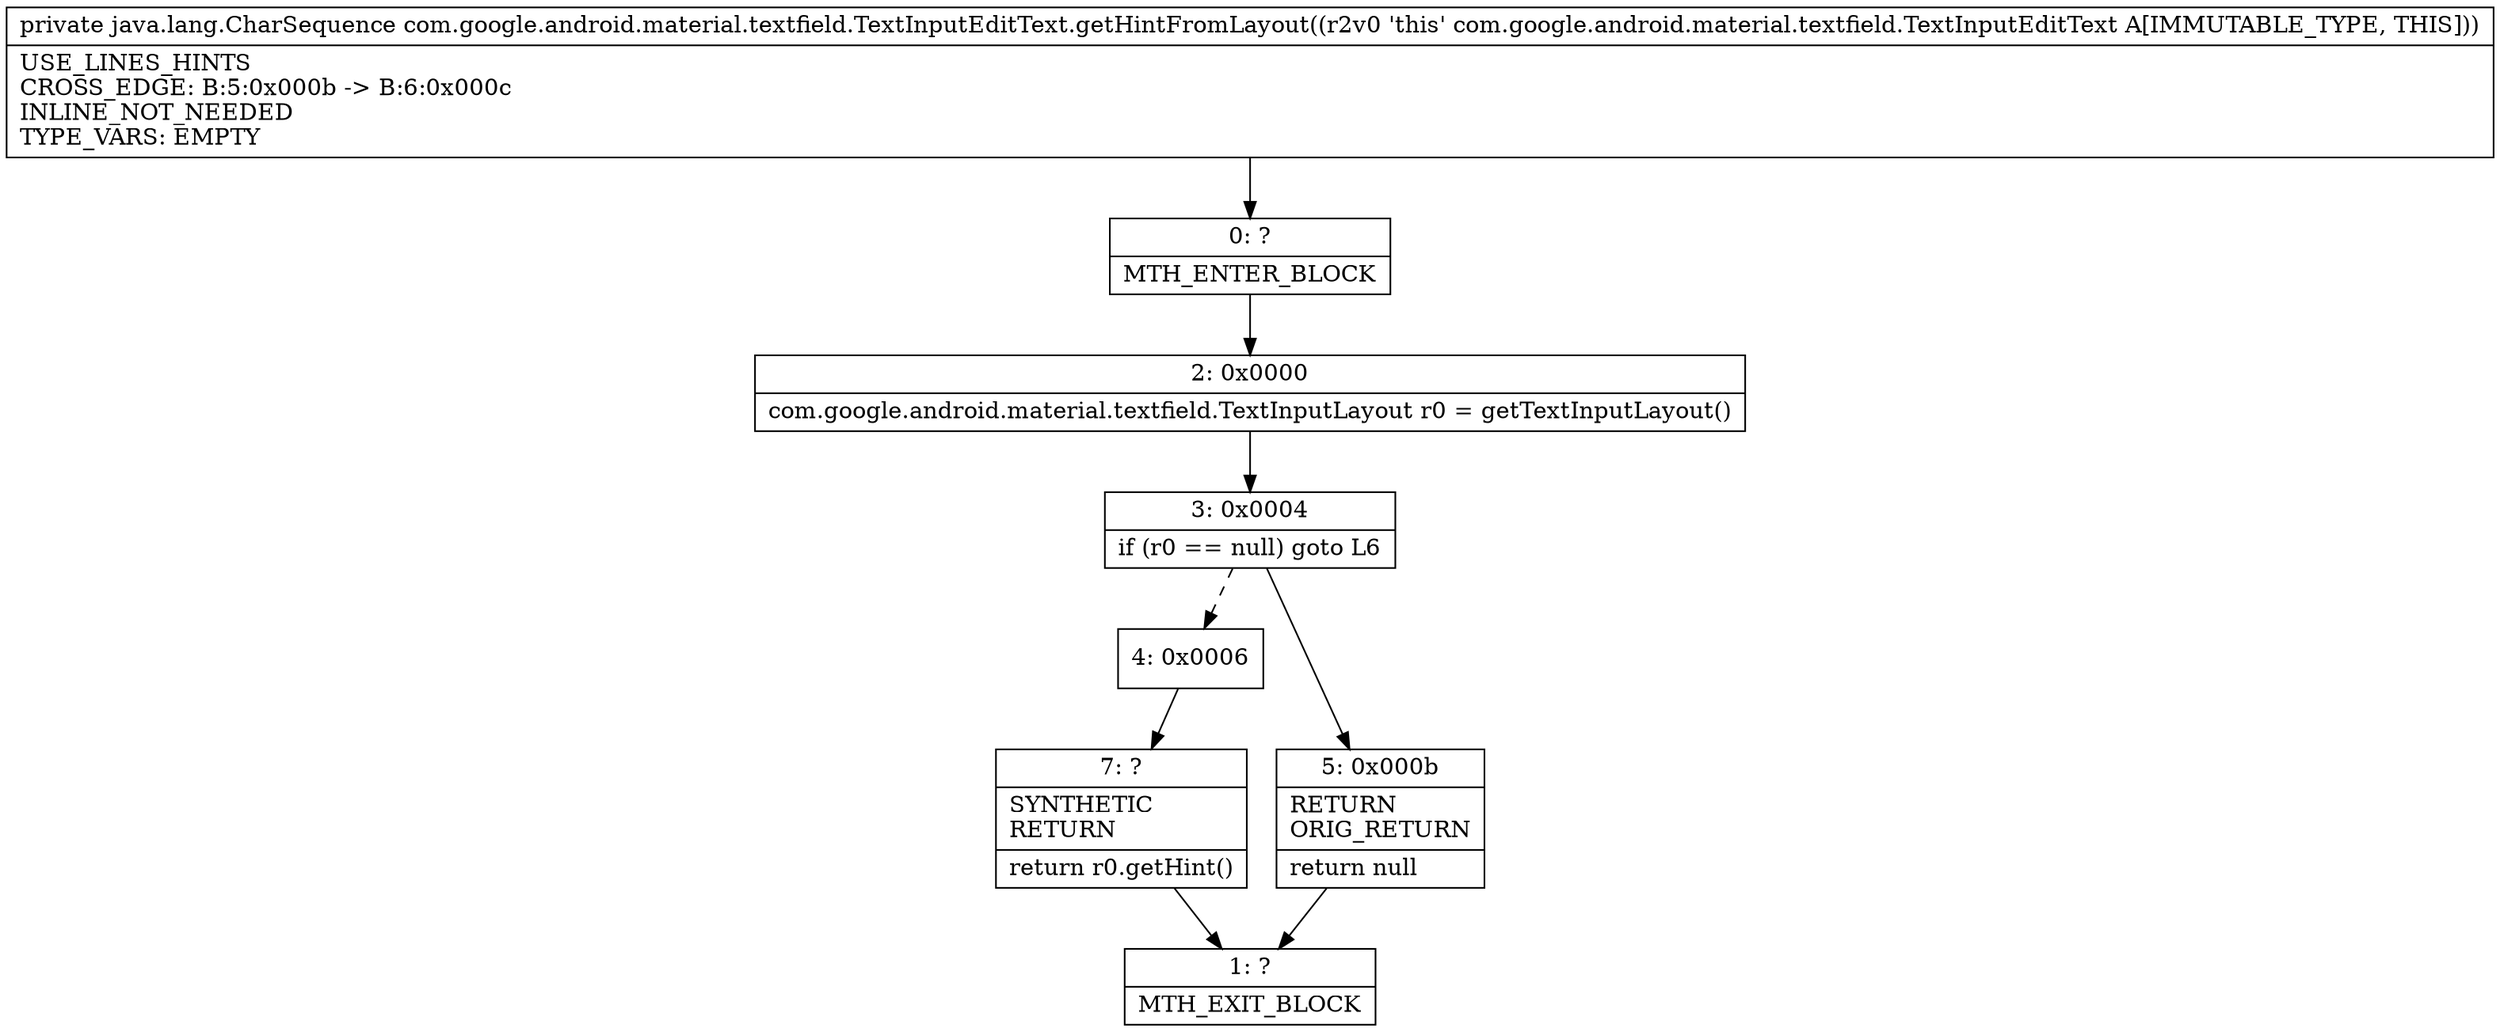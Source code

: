 digraph "CFG forcom.google.android.material.textfield.TextInputEditText.getHintFromLayout()Ljava\/lang\/CharSequence;" {
Node_0 [shape=record,label="{0\:\ ?|MTH_ENTER_BLOCK\l}"];
Node_2 [shape=record,label="{2\:\ 0x0000|com.google.android.material.textfield.TextInputLayout r0 = getTextInputLayout()\l}"];
Node_3 [shape=record,label="{3\:\ 0x0004|if (r0 == null) goto L6\l}"];
Node_4 [shape=record,label="{4\:\ 0x0006}"];
Node_7 [shape=record,label="{7\:\ ?|SYNTHETIC\lRETURN\l|return r0.getHint()\l}"];
Node_1 [shape=record,label="{1\:\ ?|MTH_EXIT_BLOCK\l}"];
Node_5 [shape=record,label="{5\:\ 0x000b|RETURN\lORIG_RETURN\l|return null\l}"];
MethodNode[shape=record,label="{private java.lang.CharSequence com.google.android.material.textfield.TextInputEditText.getHintFromLayout((r2v0 'this' com.google.android.material.textfield.TextInputEditText A[IMMUTABLE_TYPE, THIS]))  | USE_LINES_HINTS\lCROSS_EDGE: B:5:0x000b \-\> B:6:0x000c\lINLINE_NOT_NEEDED\lTYPE_VARS: EMPTY\l}"];
MethodNode -> Node_0;Node_0 -> Node_2;
Node_2 -> Node_3;
Node_3 -> Node_4[style=dashed];
Node_3 -> Node_5;
Node_4 -> Node_7;
Node_7 -> Node_1;
Node_5 -> Node_1;
}

